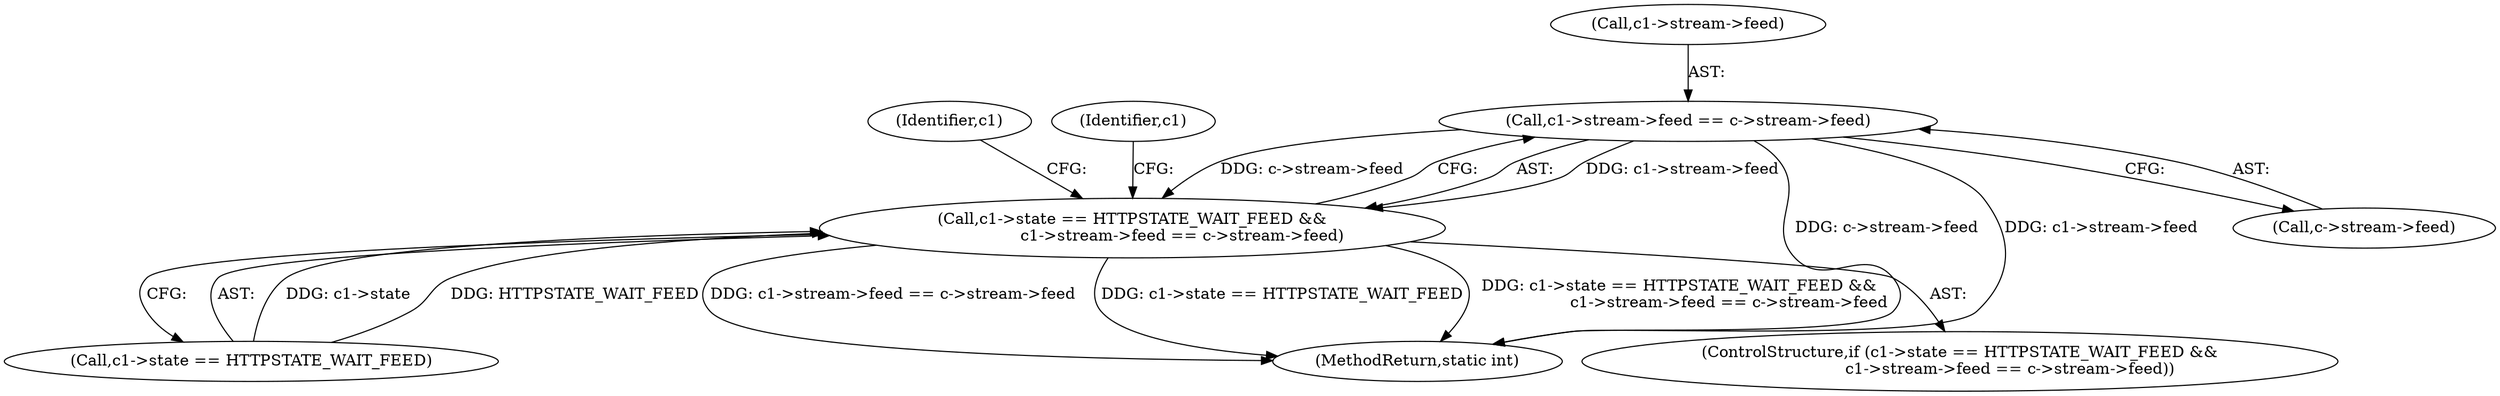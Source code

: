 digraph "0_FFmpeg_a5d25faa3f4b18dac737fdb35d0dd68eb0dc2156@pointer" {
"1000498" [label="(Call,c1->stream->feed == c->stream->feed)"];
"1000492" [label="(Call,c1->state == HTTPSTATE_WAIT_FEED &&\n                    c1->stream->feed == c->stream->feed)"];
"1000486" [label="(Identifier,c1)"];
"1000493" [label="(Call,c1->state == HTTPSTATE_WAIT_FEED)"];
"1000499" [label="(Call,c1->stream->feed)"];
"1000498" [label="(Call,c1->stream->feed == c->stream->feed)"];
"1000492" [label="(Call,c1->state == HTTPSTATE_WAIT_FEED &&\n                    c1->stream->feed == c->stream->feed)"];
"1000511" [label="(Identifier,c1)"];
"1000504" [label="(Call,c->stream->feed)"];
"1000718" [label="(MethodReturn,static int)"];
"1000491" [label="(ControlStructure,if (c1->state == HTTPSTATE_WAIT_FEED &&\n                    c1->stream->feed == c->stream->feed))"];
"1000498" -> "1000492"  [label="AST: "];
"1000498" -> "1000504"  [label="CFG: "];
"1000499" -> "1000498"  [label="AST: "];
"1000504" -> "1000498"  [label="AST: "];
"1000492" -> "1000498"  [label="CFG: "];
"1000498" -> "1000718"  [label="DDG: c1->stream->feed"];
"1000498" -> "1000718"  [label="DDG: c->stream->feed"];
"1000498" -> "1000492"  [label="DDG: c1->stream->feed"];
"1000498" -> "1000492"  [label="DDG: c->stream->feed"];
"1000492" -> "1000491"  [label="AST: "];
"1000492" -> "1000493"  [label="CFG: "];
"1000493" -> "1000492"  [label="AST: "];
"1000511" -> "1000492"  [label="CFG: "];
"1000486" -> "1000492"  [label="CFG: "];
"1000492" -> "1000718"  [label="DDG: c1->stream->feed == c->stream->feed"];
"1000492" -> "1000718"  [label="DDG: c1->state == HTTPSTATE_WAIT_FEED"];
"1000492" -> "1000718"  [label="DDG: c1->state == HTTPSTATE_WAIT_FEED &&\n                    c1->stream->feed == c->stream->feed"];
"1000493" -> "1000492"  [label="DDG: c1->state"];
"1000493" -> "1000492"  [label="DDG: HTTPSTATE_WAIT_FEED"];
}
